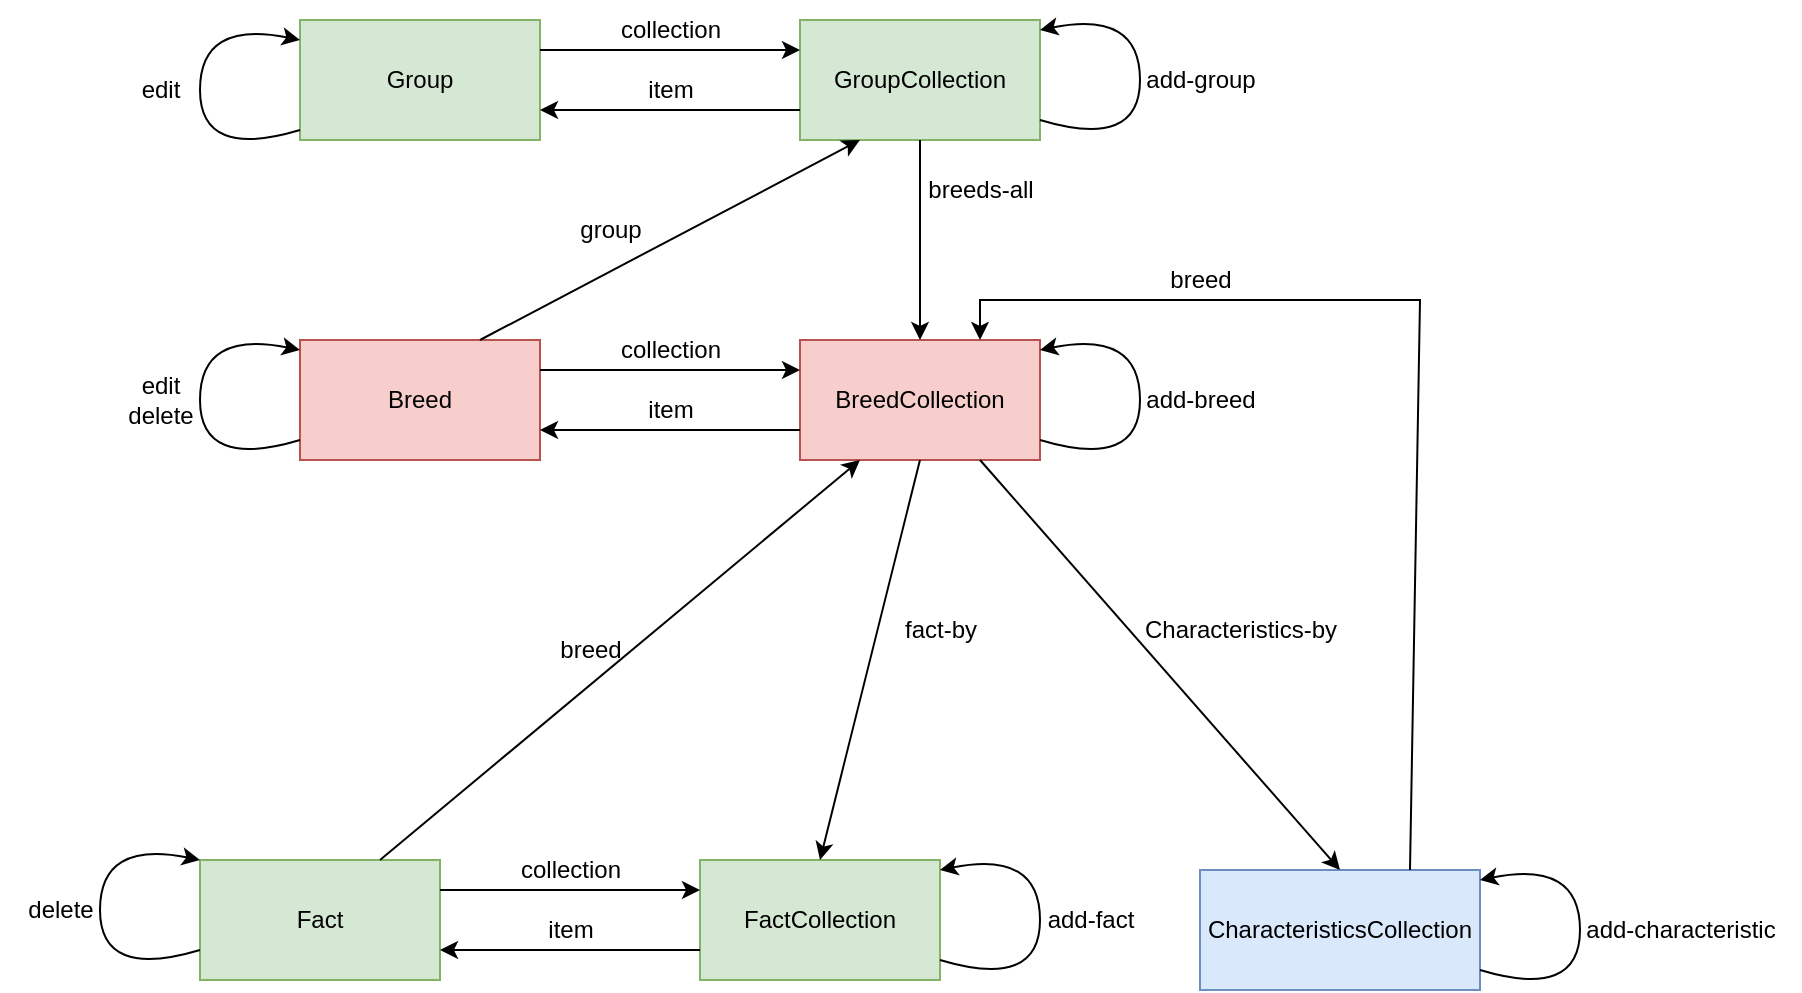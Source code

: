 <mxfile version="21.0.6" type="device"><diagram name="Sivu-1" id="3ydyQYzpMSRoBb6OUMgx"><mxGraphModel dx="1277" dy="1123" grid="1" gridSize="10" guides="1" tooltips="1" connect="1" arrows="1" fold="1" page="1" pageScale="1" pageWidth="1654" pageHeight="2336" math="0" shadow="0"><root><mxCell id="0"/><mxCell id="1" parent="0"/><mxCell id="HJ2EKo2n2KB-KbSQZaAH-1" value="GroupCollection" style="rounded=0;whiteSpace=wrap;html=1;fillColor=#d5e8d4;strokeColor=#82b366;" vertex="1" parent="1"><mxGeometry x="620" y="400" width="120" height="60" as="geometry"/></mxCell><mxCell id="HJ2EKo2n2KB-KbSQZaAH-2" value="Group" style="rounded=0;whiteSpace=wrap;html=1;fillColor=#d5e8d4;strokeColor=#82b366;" vertex="1" parent="1"><mxGeometry x="370" y="400" width="120" height="60" as="geometry"/></mxCell><mxCell id="HJ2EKo2n2KB-KbSQZaAH-4" value="collection" style="text;html=1;align=center;verticalAlign=middle;resizable=0;points=[];autosize=1;strokeColor=none;fillColor=none;" vertex="1" parent="1"><mxGeometry x="520" y="390" width="70" height="30" as="geometry"/></mxCell><mxCell id="HJ2EKo2n2KB-KbSQZaAH-6" value="" style="endArrow=classic;html=1;rounded=0;exitX=1;exitY=0.25;exitDx=0;exitDy=0;entryX=0;entryY=0.25;entryDx=0;entryDy=0;" edge="1" parent="1" source="HJ2EKo2n2KB-KbSQZaAH-2" target="HJ2EKo2n2KB-KbSQZaAH-1"><mxGeometry width="50" height="50" relative="1" as="geometry"><mxPoint x="930" y="590" as="sourcePoint"/><mxPoint x="980" y="540" as="targetPoint"/></mxGeometry></mxCell><mxCell id="HJ2EKo2n2KB-KbSQZaAH-7" value="" style="endArrow=classic;html=1;rounded=0;exitX=0;exitY=0.75;exitDx=0;exitDy=0;entryX=1;entryY=0.75;entryDx=0;entryDy=0;" edge="1" parent="1" source="HJ2EKo2n2KB-KbSQZaAH-1" target="HJ2EKo2n2KB-KbSQZaAH-2"><mxGeometry width="50" height="50" relative="1" as="geometry"><mxPoint x="500" y="425" as="sourcePoint"/><mxPoint x="630" y="425" as="targetPoint"/></mxGeometry></mxCell><mxCell id="HJ2EKo2n2KB-KbSQZaAH-8" value="item" style="text;html=1;align=center;verticalAlign=middle;resizable=0;points=[];autosize=1;strokeColor=none;fillColor=none;" vertex="1" parent="1"><mxGeometry x="530" y="420" width="50" height="30" as="geometry"/></mxCell><mxCell id="HJ2EKo2n2KB-KbSQZaAH-9" value="Breed" style="rounded=0;whiteSpace=wrap;html=1;fillColor=#f8cecc;strokeColor=#b85450;" vertex="1" parent="1"><mxGeometry x="370" y="560" width="120" height="60" as="geometry"/></mxCell><mxCell id="HJ2EKo2n2KB-KbSQZaAH-10" value="BreedCollection" style="rounded=0;whiteSpace=wrap;html=1;fillColor=#f8cecc;strokeColor=#b85450;" vertex="1" parent="1"><mxGeometry x="620" y="560" width="120" height="60" as="geometry"/></mxCell><mxCell id="HJ2EKo2n2KB-KbSQZaAH-11" value="collection" style="text;html=1;align=center;verticalAlign=middle;resizable=0;points=[];autosize=1;strokeColor=none;fillColor=none;" vertex="1" parent="1"><mxGeometry x="520" y="550" width="70" height="30" as="geometry"/></mxCell><mxCell id="HJ2EKo2n2KB-KbSQZaAH-12" value="" style="endArrow=classic;html=1;rounded=0;exitX=1;exitY=0.25;exitDx=0;exitDy=0;entryX=0;entryY=0.25;entryDx=0;entryDy=0;" edge="1" parent="1"><mxGeometry width="50" height="50" relative="1" as="geometry"><mxPoint x="490" y="575" as="sourcePoint"/><mxPoint x="620" y="575" as="targetPoint"/></mxGeometry></mxCell><mxCell id="HJ2EKo2n2KB-KbSQZaAH-13" value="" style="endArrow=classic;html=1;rounded=0;exitX=0;exitY=0.75;exitDx=0;exitDy=0;entryX=1;entryY=0.75;entryDx=0;entryDy=0;" edge="1" parent="1"><mxGeometry width="50" height="50" relative="1" as="geometry"><mxPoint x="620" y="605" as="sourcePoint"/><mxPoint x="490" y="605" as="targetPoint"/></mxGeometry></mxCell><mxCell id="HJ2EKo2n2KB-KbSQZaAH-14" value="item" style="text;html=1;align=center;verticalAlign=middle;resizable=0;points=[];autosize=1;strokeColor=none;fillColor=none;" vertex="1" parent="1"><mxGeometry x="530" y="580" width="50" height="30" as="geometry"/></mxCell><mxCell id="HJ2EKo2n2KB-KbSQZaAH-18" value="" style="curved=1;endArrow=classic;html=1;rounded=0;exitX=0;exitY=0.75;exitDx=0;exitDy=0;entryX=0;entryY=0;entryDx=0;entryDy=0;" edge="1" parent="1"><mxGeometry width="50" height="50" relative="1" as="geometry"><mxPoint x="370" y="610" as="sourcePoint"/><mxPoint x="370" y="565" as="targetPoint"/><Array as="points"><mxPoint x="320" y="625"/><mxPoint x="320" y="555"/></Array></mxGeometry></mxCell><mxCell id="HJ2EKo2n2KB-KbSQZaAH-19" value="edit&lt;br&gt;delete" style="text;html=1;align=center;verticalAlign=middle;resizable=0;points=[];autosize=1;strokeColor=none;fillColor=none;" vertex="1" parent="1"><mxGeometry x="270" y="570" width="60" height="40" as="geometry"/></mxCell><mxCell id="HJ2EKo2n2KB-KbSQZaAH-20" value="CharacteristicsCollection" style="rounded=0;whiteSpace=wrap;html=1;fillColor=#dae8fc;strokeColor=#6c8ebf;" vertex="1" parent="1"><mxGeometry x="820" y="825" width="140" height="60" as="geometry"/></mxCell><mxCell id="HJ2EKo2n2KB-KbSQZaAH-29" value="FactCollection" style="rounded=0;whiteSpace=wrap;html=1;fillColor=#d5e8d4;strokeColor=#82b366;" vertex="1" parent="1"><mxGeometry x="570" y="820" width="120" height="60" as="geometry"/></mxCell><mxCell id="HJ2EKo2n2KB-KbSQZaAH-30" value="Fact" style="rounded=0;whiteSpace=wrap;html=1;fillColor=#d5e8d4;strokeColor=#82b366;" vertex="1" parent="1"><mxGeometry x="320" y="820" width="120" height="60" as="geometry"/></mxCell><mxCell id="HJ2EKo2n2KB-KbSQZaAH-31" value="collection" style="text;html=1;align=center;verticalAlign=middle;resizable=0;points=[];autosize=1;strokeColor=none;fillColor=none;" vertex="1" parent="1"><mxGeometry x="470" y="810" width="70" height="30" as="geometry"/></mxCell><mxCell id="HJ2EKo2n2KB-KbSQZaAH-32" value="" style="endArrow=classic;html=1;rounded=0;exitX=1;exitY=0.25;exitDx=0;exitDy=0;entryX=0;entryY=0.25;entryDx=0;entryDy=0;" edge="1" parent="1" source="HJ2EKo2n2KB-KbSQZaAH-30" target="HJ2EKo2n2KB-KbSQZaAH-29"><mxGeometry width="50" height="50" relative="1" as="geometry"><mxPoint x="880" y="1010" as="sourcePoint"/><mxPoint x="930" y="960" as="targetPoint"/></mxGeometry></mxCell><mxCell id="HJ2EKo2n2KB-KbSQZaAH-33" value="" style="endArrow=classic;html=1;rounded=0;exitX=0;exitY=0.75;exitDx=0;exitDy=0;entryX=1;entryY=0.75;entryDx=0;entryDy=0;" edge="1" parent="1" source="HJ2EKo2n2KB-KbSQZaAH-29" target="HJ2EKo2n2KB-KbSQZaAH-30"><mxGeometry width="50" height="50" relative="1" as="geometry"><mxPoint x="450" y="845" as="sourcePoint"/><mxPoint x="580" y="845" as="targetPoint"/></mxGeometry></mxCell><mxCell id="HJ2EKo2n2KB-KbSQZaAH-34" value="item" style="text;html=1;align=center;verticalAlign=middle;resizable=0;points=[];autosize=1;strokeColor=none;fillColor=none;" vertex="1" parent="1"><mxGeometry x="480" y="840" width="50" height="30" as="geometry"/></mxCell><mxCell id="HJ2EKo2n2KB-KbSQZaAH-35" value="delete" style="text;html=1;align=center;verticalAlign=middle;resizable=0;points=[];autosize=1;strokeColor=none;fillColor=none;" vertex="1" parent="1"><mxGeometry x="220" y="830" width="60" height="30" as="geometry"/></mxCell><mxCell id="HJ2EKo2n2KB-KbSQZaAH-36" value="" style="curved=1;endArrow=classic;html=1;rounded=0;exitX=0;exitY=0.75;exitDx=0;exitDy=0;entryX=0;entryY=0;entryDx=0;entryDy=0;" edge="1" parent="1" source="HJ2EKo2n2KB-KbSQZaAH-30" target="HJ2EKo2n2KB-KbSQZaAH-30"><mxGeometry width="50" height="50" relative="1" as="geometry"><mxPoint x="340" y="1020" as="sourcePoint"/><mxPoint x="390" y="970" as="targetPoint"/><Array as="points"><mxPoint x="270" y="880"/><mxPoint x="270" y="810"/></Array></mxGeometry></mxCell><mxCell id="HJ2EKo2n2KB-KbSQZaAH-37" value="add-group" style="text;html=1;align=center;verticalAlign=middle;resizable=0;points=[];autosize=1;strokeColor=none;fillColor=none;" vertex="1" parent="1"><mxGeometry x="780" y="415" width="80" height="30" as="geometry"/></mxCell><mxCell id="HJ2EKo2n2KB-KbSQZaAH-38" value="" style="curved=1;endArrow=classic;html=1;rounded=0;exitX=0;exitY=0.75;exitDx=0;exitDy=0;entryX=0;entryY=0;entryDx=0;entryDy=0;" edge="1" parent="1"><mxGeometry width="50" height="50" relative="1" as="geometry"><mxPoint x="740" y="450" as="sourcePoint"/><mxPoint x="740" y="405" as="targetPoint"/><Array as="points"><mxPoint x="790" y="465"/><mxPoint x="790" y="395"/></Array></mxGeometry></mxCell><mxCell id="HJ2EKo2n2KB-KbSQZaAH-39" value="add-breed" style="text;html=1;align=center;verticalAlign=middle;resizable=0;points=[];autosize=1;strokeColor=none;fillColor=none;" vertex="1" parent="1"><mxGeometry x="780" y="575" width="80" height="30" as="geometry"/></mxCell><mxCell id="HJ2EKo2n2KB-KbSQZaAH-40" value="" style="curved=1;endArrow=classic;html=1;rounded=0;exitX=0;exitY=0.75;exitDx=0;exitDy=0;entryX=0;entryY=0;entryDx=0;entryDy=0;" edge="1" parent="1"><mxGeometry width="50" height="50" relative="1" as="geometry"><mxPoint x="740" y="610" as="sourcePoint"/><mxPoint x="740" y="565" as="targetPoint"/><Array as="points"><mxPoint x="790" y="625"/><mxPoint x="790" y="555"/></Array></mxGeometry></mxCell><mxCell id="HJ2EKo2n2KB-KbSQZaAH-41" value="" style="endArrow=classic;html=1;rounded=0;exitX=0.5;exitY=1;exitDx=0;exitDy=0;entryX=0.5;entryY=0;entryDx=0;entryDy=0;" edge="1" parent="1" source="HJ2EKo2n2KB-KbSQZaAH-1" target="HJ2EKo2n2KB-KbSQZaAH-10"><mxGeometry width="50" height="50" relative="1" as="geometry"><mxPoint x="470" y="590" as="sourcePoint"/><mxPoint x="520" y="540" as="targetPoint"/></mxGeometry></mxCell><mxCell id="HJ2EKo2n2KB-KbSQZaAH-42" value="breeds-all" style="text;html=1;align=center;verticalAlign=middle;resizable=0;points=[];autosize=1;strokeColor=none;fillColor=none;" vertex="1" parent="1"><mxGeometry x="670" y="470" width="80" height="30" as="geometry"/></mxCell><mxCell id="HJ2EKo2n2KB-KbSQZaAH-43" value="" style="endArrow=classic;html=1;rounded=0;exitX=0.5;exitY=1;exitDx=0;exitDy=0;entryX=0.5;entryY=0;entryDx=0;entryDy=0;" edge="1" parent="1" source="HJ2EKo2n2KB-KbSQZaAH-10" target="HJ2EKo2n2KB-KbSQZaAH-29"><mxGeometry width="50" height="50" relative="1" as="geometry"><mxPoint x="710" y="590" as="sourcePoint"/><mxPoint x="640" y="760" as="targetPoint"/></mxGeometry></mxCell><mxCell id="HJ2EKo2n2KB-KbSQZaAH-44" value="fact-by" style="text;html=1;align=center;verticalAlign=middle;resizable=0;points=[];autosize=1;strokeColor=none;fillColor=none;" vertex="1" parent="1"><mxGeometry x="660" y="690" width="60" height="30" as="geometry"/></mxCell><mxCell id="HJ2EKo2n2KB-KbSQZaAH-45" value="" style="endArrow=classic;html=1;rounded=0;exitX=0.75;exitY=1;exitDx=0;exitDy=0;entryX=0.5;entryY=0;entryDx=0;entryDy=0;" edge="1" parent="1" source="HJ2EKo2n2KB-KbSQZaAH-10" target="HJ2EKo2n2KB-KbSQZaAH-20"><mxGeometry width="50" height="50" relative="1" as="geometry"><mxPoint x="730" y="710" as="sourcePoint"/><mxPoint x="780" y="660" as="targetPoint"/></mxGeometry></mxCell><mxCell id="HJ2EKo2n2KB-KbSQZaAH-46" value="Characteristics-by" style="text;html=1;align=center;verticalAlign=middle;resizable=0;points=[];autosize=1;strokeColor=none;fillColor=none;" vertex="1" parent="1"><mxGeometry x="780" y="690" width="120" height="30" as="geometry"/></mxCell><mxCell id="HJ2EKo2n2KB-KbSQZaAH-47" value="" style="curved=1;endArrow=classic;html=1;rounded=0;exitX=0;exitY=0.75;exitDx=0;exitDy=0;entryX=0;entryY=0;entryDx=0;entryDy=0;" edge="1" parent="1"><mxGeometry width="50" height="50" relative="1" as="geometry"><mxPoint x="370" y="455" as="sourcePoint"/><mxPoint x="370" y="410" as="targetPoint"/><Array as="points"><mxPoint x="320" y="470"/><mxPoint x="320" y="400"/></Array></mxGeometry></mxCell><mxCell id="HJ2EKo2n2KB-KbSQZaAH-48" value="edit" style="text;html=1;align=center;verticalAlign=middle;resizable=0;points=[];autosize=1;strokeColor=none;fillColor=none;" vertex="1" parent="1"><mxGeometry x="280" y="420" width="40" height="30" as="geometry"/></mxCell><mxCell id="HJ2EKo2n2KB-KbSQZaAH-49" value="add-characteristic" style="text;html=1;align=center;verticalAlign=middle;resizable=0;points=[];autosize=1;strokeColor=none;fillColor=none;" vertex="1" parent="1"><mxGeometry x="1000" y="840" width="120" height="30" as="geometry"/></mxCell><mxCell id="HJ2EKo2n2KB-KbSQZaAH-50" value="" style="curved=1;endArrow=classic;html=1;rounded=0;exitX=0;exitY=0.75;exitDx=0;exitDy=0;entryX=0;entryY=0;entryDx=0;entryDy=0;" edge="1" parent="1"><mxGeometry width="50" height="50" relative="1" as="geometry"><mxPoint x="960" y="875" as="sourcePoint"/><mxPoint x="960" y="830" as="targetPoint"/><Array as="points"><mxPoint x="1010" y="890"/><mxPoint x="1010" y="820"/></Array></mxGeometry></mxCell><mxCell id="HJ2EKo2n2KB-KbSQZaAH-51" value="add-fact" style="text;html=1;align=center;verticalAlign=middle;resizable=0;points=[];autosize=1;strokeColor=none;fillColor=none;" vertex="1" parent="1"><mxGeometry x="730" y="835" width="70" height="30" as="geometry"/></mxCell><mxCell id="HJ2EKo2n2KB-KbSQZaAH-52" value="" style="curved=1;endArrow=classic;html=1;rounded=0;exitX=0;exitY=0.75;exitDx=0;exitDy=0;entryX=0;entryY=0;entryDx=0;entryDy=0;" edge="1" parent="1"><mxGeometry width="50" height="50" relative="1" as="geometry"><mxPoint x="690" y="870" as="sourcePoint"/><mxPoint x="690" y="825" as="targetPoint"/><Array as="points"><mxPoint x="740" y="885"/><mxPoint x="740" y="815"/></Array></mxGeometry></mxCell><mxCell id="HJ2EKo2n2KB-KbSQZaAH-53" value="" style="endArrow=classic;html=1;rounded=0;entryX=0.25;entryY=1;entryDx=0;entryDy=0;exitX=0.75;exitY=0;exitDx=0;exitDy=0;" edge="1" parent="1" source="HJ2EKo2n2KB-KbSQZaAH-30" target="HJ2EKo2n2KB-KbSQZaAH-10"><mxGeometry width="50" height="50" relative="1" as="geometry"><mxPoint x="580" y="820" as="sourcePoint"/><mxPoint x="630" y="770" as="targetPoint"/></mxGeometry></mxCell><mxCell id="HJ2EKo2n2KB-KbSQZaAH-54" value="breed" style="text;html=1;align=center;verticalAlign=middle;resizable=0;points=[];autosize=1;strokeColor=none;fillColor=none;" vertex="1" parent="1"><mxGeometry x="490" y="700" width="50" height="30" as="geometry"/></mxCell><mxCell id="HJ2EKo2n2KB-KbSQZaAH-56" value="" style="endArrow=classic;html=1;rounded=0;exitX=0.75;exitY=0;exitDx=0;exitDy=0;entryX=0.25;entryY=1;entryDx=0;entryDy=0;" edge="1" parent="1" source="HJ2EKo2n2KB-KbSQZaAH-9" target="HJ2EKo2n2KB-KbSQZaAH-1"><mxGeometry width="50" height="50" relative="1" as="geometry"><mxPoint x="440" y="560" as="sourcePoint"/><mxPoint x="490" y="510" as="targetPoint"/></mxGeometry></mxCell><mxCell id="HJ2EKo2n2KB-KbSQZaAH-57" value="group" style="text;html=1;align=center;verticalAlign=middle;resizable=0;points=[];autosize=1;strokeColor=none;fillColor=none;" vertex="1" parent="1"><mxGeometry x="500" y="490" width="50" height="30" as="geometry"/></mxCell><mxCell id="HJ2EKo2n2KB-KbSQZaAH-58" value="" style="endArrow=classic;html=1;rounded=0;exitX=0.75;exitY=0;exitDx=0;exitDy=0;entryX=0.75;entryY=0;entryDx=0;entryDy=0;" edge="1" parent="1" source="HJ2EKo2n2KB-KbSQZaAH-20" target="HJ2EKo2n2KB-KbSQZaAH-10"><mxGeometry width="50" height="50" relative="1" as="geometry"><mxPoint x="930" y="810" as="sourcePoint"/><mxPoint x="680" y="360" as="targetPoint"/><Array as="points"><mxPoint x="930" y="540"/><mxPoint x="710" y="540"/></Array></mxGeometry></mxCell><mxCell id="HJ2EKo2n2KB-KbSQZaAH-60" value="breed" style="text;html=1;align=center;verticalAlign=middle;resizable=0;points=[];autosize=1;strokeColor=none;fillColor=none;" vertex="1" parent="1"><mxGeometry x="795" y="515" width="50" height="30" as="geometry"/></mxCell></root></mxGraphModel></diagram></mxfile>